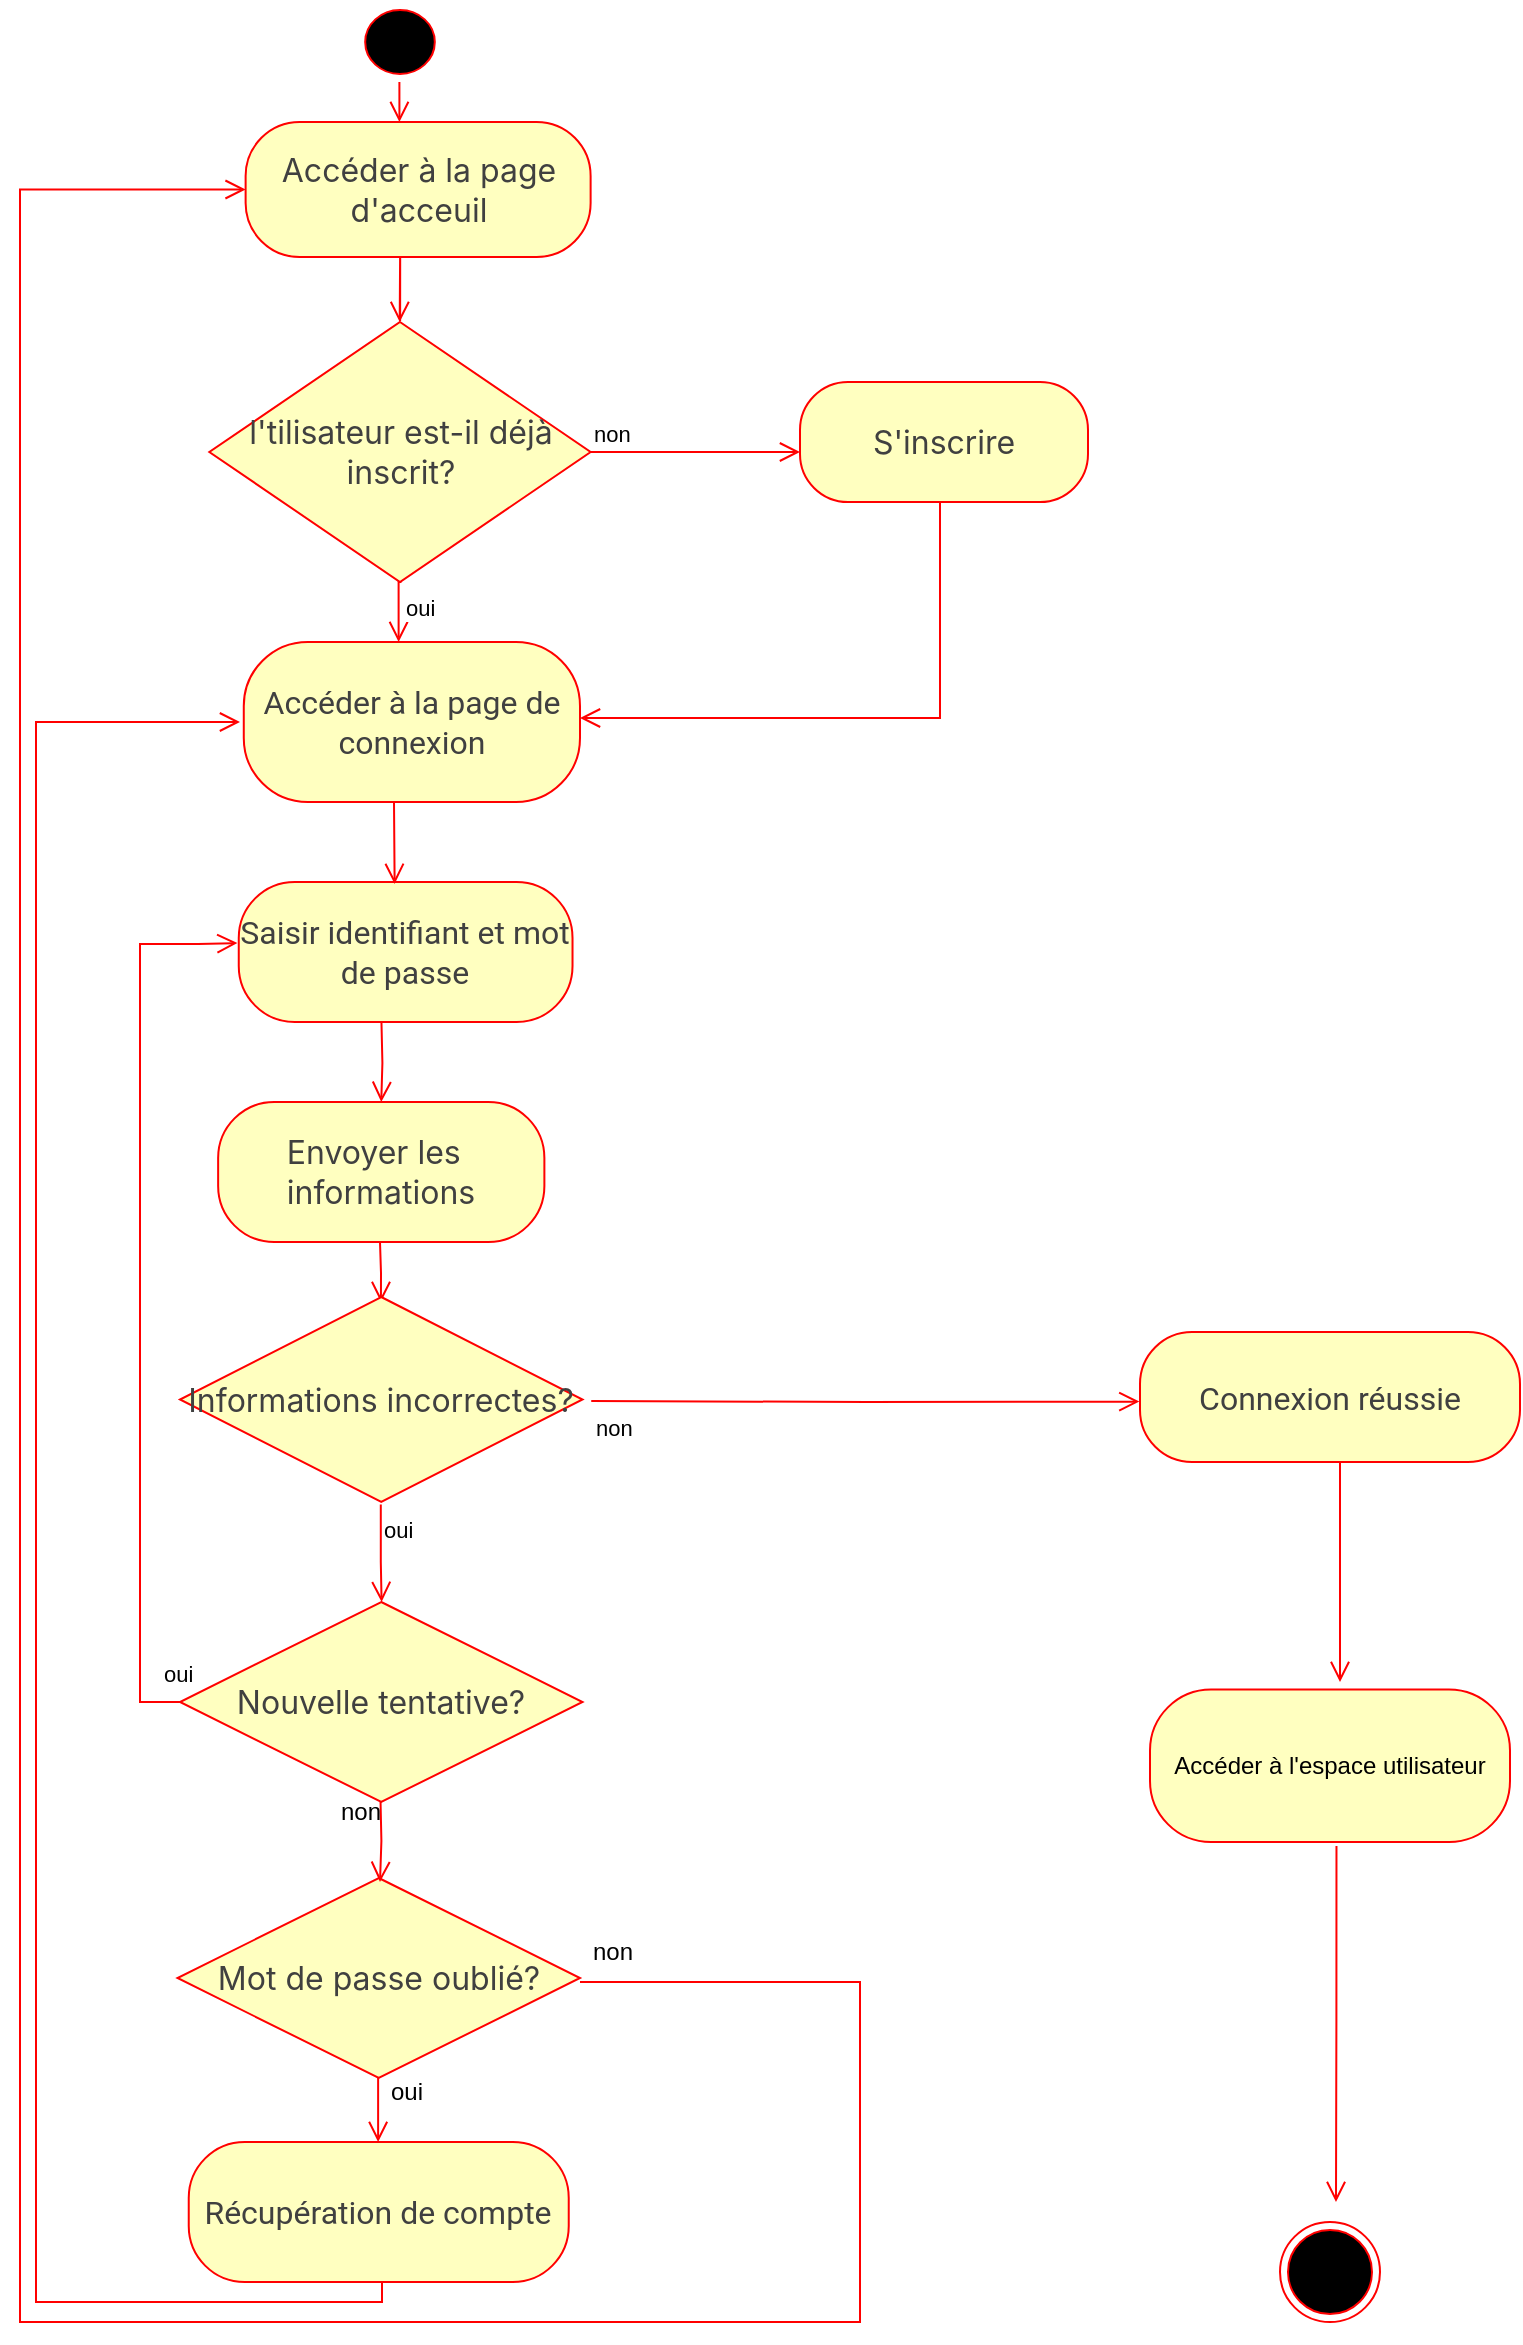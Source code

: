 <mxfile version="26.2.3">
  <diagram name="Page-1" id="eMXHJkmgkza-26GK9PLf">
    <mxGraphModel dx="2125" dy="950" grid="1" gridSize="10" guides="1" tooltips="1" connect="1" arrows="1" fold="1" page="1" pageScale="1" pageWidth="827" pageHeight="1169" math="0" shadow="0">
      <root>
        <mxCell id="0" />
        <mxCell id="1" parent="0" />
        <mxCell id="VynpJV-AGfuolloux9Fp-5" value="" style="ellipse;html=1;shape=startState;fillColor=#000000;strokeColor=#ff0000;" parent="1" vertex="1">
          <mxGeometry x="188.59" width="42.82" height="40" as="geometry" />
        </mxCell>
        <mxCell id="VynpJV-AGfuolloux9Fp-6" value="" style="edgeStyle=orthogonalEdgeStyle;html=1;verticalAlign=bottom;endArrow=open;endSize=8;strokeColor=#ff0000;rounded=0;" parent="1" edge="1">
          <mxGeometry relative="1" as="geometry">
            <mxPoint x="209.85" y="160" as="targetPoint" />
            <mxPoint x="210.07" y="159.5" as="sourcePoint" />
            <Array as="points">
              <mxPoint x="210.07" y="119.5" />
            </Array>
          </mxGeometry>
        </mxCell>
        <mxCell id="VynpJV-AGfuolloux9Fp-7" value="" style="ellipse;html=1;shape=endState;fillColor=#000000;strokeColor=#ff0000;" parent="1" vertex="1">
          <mxGeometry x="650" y="1110" width="50" height="50" as="geometry" />
        </mxCell>
        <mxCell id="VynpJV-AGfuolloux9Fp-8" value="&lt;span id=&quot;docs-internal-guid-4ecc1bc6-7fff-6ce5-8452-18604c7487a4&quot;&gt;&lt;span style=&quot;font-size: 12pt; font-family: Roboto, sans-serif; color: rgb(64, 64, 64); background-color: transparent; font-variant-numeric: normal; font-variant-east-asian: normal; font-variant-alternates: normal; font-variant-position: normal; font-variant-emoji: normal; vertical-align: baseline; white-space-collapse: preserve;&quot;&gt;Accéder à la page de connexion&lt;/span&gt;&lt;/span&gt;" style="rounded=1;whiteSpace=wrap;html=1;arcSize=40;fontColor=#000000;fillColor=#ffffc0;strokeColor=#ff0000;" parent="1" vertex="1">
          <mxGeometry x="131.89" y="320" width="168.11" height="80" as="geometry" />
        </mxCell>
        <mxCell id="VynpJV-AGfuolloux9Fp-14" value="&lt;span style=&quot;color: rgb(64, 64, 64); font-family: Inter, system-ui, -apple-system, BlinkMacSystemFont, &amp;quot;Segoe UI&amp;quot;, Roboto, &amp;quot;Noto Sans&amp;quot;, Ubuntu, Cantarell, &amp;quot;Helvetica Neue&amp;quot;, Oxygen, &amp;quot;Open Sans&amp;quot;, sans-serif; font-size: 16.002px; text-align: left;&quot;&gt;l&#39;tilisateur est-il déjà inscrit?&lt;/span&gt;" style="rhombus;whiteSpace=wrap;html=1;fontColor=#000000;fillColor=#ffffc0;strokeColor=#ff0000;" parent="1" vertex="1">
          <mxGeometry x="114.68" y="160" width="190.63" height="130" as="geometry" />
        </mxCell>
        <mxCell id="VynpJV-AGfuolloux9Fp-15" value="non" style="edgeStyle=orthogonalEdgeStyle;html=1;align=left;verticalAlign=bottom;endArrow=open;endSize=8;strokeColor=#ff0000;rounded=0;exitX=1;exitY=0.5;exitDx=0;exitDy=0;" parent="1" edge="1" source="VynpJV-AGfuolloux9Fp-14">
          <mxGeometry x="-1" relative="1" as="geometry">
            <mxPoint x="410" y="225" as="targetPoint" />
            <mxPoint x="320" y="155" as="sourcePoint" />
          </mxGeometry>
        </mxCell>
        <mxCell id="VynpJV-AGfuolloux9Fp-16" value="oui" style="edgeStyle=orthogonalEdgeStyle;html=1;align=left;verticalAlign=top;endArrow=open;endSize=8;strokeColor=#ff0000;rounded=0;" parent="1" edge="1">
          <mxGeometry x="-1" relative="1" as="geometry">
            <mxPoint x="209.31" y="320" as="targetPoint" />
            <mxPoint x="210.69" y="290" as="sourcePoint" />
            <Array as="points">
              <mxPoint x="210.69" y="290" />
              <mxPoint x="209.69" y="290" />
            </Array>
          </mxGeometry>
        </mxCell>
        <mxCell id="VynpJV-AGfuolloux9Fp-17" value="&lt;span style=&quot;color: rgb(64, 64, 64); font-family: Inter, system-ui, -apple-system, BlinkMacSystemFont, &amp;quot;Segoe UI&amp;quot;, Roboto, &amp;quot;Noto Sans&amp;quot;, Ubuntu, Cantarell, &amp;quot;Helvetica Neue&amp;quot;, Oxygen, &amp;quot;Open Sans&amp;quot;, sans-serif; font-size: 16.002px; text-align: left;&quot;&gt;S&#39;inscrire&lt;/span&gt;" style="rounded=1;whiteSpace=wrap;html=1;arcSize=40;fontColor=#000000;fillColor=#ffffc0;strokeColor=#ff0000;" parent="1" vertex="1">
          <mxGeometry x="410" y="190" width="144" height="60" as="geometry" />
        </mxCell>
        <mxCell id="VynpJV-AGfuolloux9Fp-18" value="" style="edgeStyle=orthogonalEdgeStyle;html=1;verticalAlign=bottom;endArrow=open;endSize=8;strokeColor=#ff0000;rounded=0;" parent="1" edge="1">
          <mxGeometry relative="1" as="geometry">
            <mxPoint x="300" y="358" as="targetPoint" />
            <mxPoint x="470" y="250" as="sourcePoint" />
            <Array as="points">
              <mxPoint x="480" y="250" />
              <mxPoint x="480" y="358" />
            </Array>
          </mxGeometry>
        </mxCell>
        <mxCell id="VynpJV-AGfuolloux9Fp-20" value="&lt;span id=&quot;docs-internal-guid-eeedeadf-7fff-d1c3-1642-94d2237389d4&quot;&gt;&lt;span style=&quot;font-size: 12pt; font-family: Roboto, sans-serif; color: rgb(64, 64, 64); background-color: transparent; font-variant-numeric: normal; font-variant-east-asian: normal; font-variant-alternates: normal; font-variant-position: normal; font-variant-emoji: normal; vertical-align: baseline; white-space-collapse: preserve;&quot;&gt;Saisir identifiant et mot de passe&lt;/span&gt;&lt;/span&gt;" style="rounded=1;whiteSpace=wrap;html=1;arcSize=40;fontColor=#000000;fillColor=#ffffc0;strokeColor=#ff0000;" parent="1" vertex="1">
          <mxGeometry x="129.38" y="440" width="166.88" height="70" as="geometry" />
        </mxCell>
        <mxCell id="VynpJV-AGfuolloux9Fp-21" value="" style="edgeStyle=orthogonalEdgeStyle;html=1;verticalAlign=bottom;endArrow=open;endSize=8;strokeColor=#ff0000;rounded=0;entryX=0.5;entryY=0;entryDx=0;entryDy=0;" parent="1" edge="1" target="smAhoHIi0Y0n3w3vJCs2-1">
          <mxGeometry relative="1" as="geometry">
            <mxPoint x="200.36" y="570" as="targetPoint" />
            <mxPoint x="200.73" y="510" as="sourcePoint" />
            <Array as="points" />
          </mxGeometry>
        </mxCell>
        <mxCell id="VynpJV-AGfuolloux9Fp-22" value="" style="edgeStyle=orthogonalEdgeStyle;html=1;verticalAlign=bottom;endArrow=open;endSize=8;strokeColor=#ff0000;rounded=0;entryX=0.467;entryY=0.014;entryDx=0;entryDy=0;entryPerimeter=0;" parent="1" target="VynpJV-AGfuolloux9Fp-20" edge="1">
          <mxGeometry relative="1" as="geometry">
            <mxPoint x="209" y="360" as="targetPoint" />
            <mxPoint x="210" y="400" as="sourcePoint" />
            <Array as="points">
              <mxPoint x="207" y="400" />
              <mxPoint x="207" y="400" />
            </Array>
          </mxGeometry>
        </mxCell>
        <mxCell id="VynpJV-AGfuolloux9Fp-27" value="" style="edgeStyle=orthogonalEdgeStyle;html=1;align=left;verticalAlign=top;endArrow=open;endSize=8;strokeColor=#ff0000;rounded=0;" parent="1" edge="1">
          <mxGeometry x="-1" relative="1" as="geometry">
            <mxPoint x="200.46" y="650" as="targetPoint" />
            <mxPoint x="200" y="620" as="sourcePoint" />
          </mxGeometry>
        </mxCell>
        <mxCell id="VynpJV-AGfuolloux9Fp-32" value="&lt;span style=&quot;color: rgb(64, 64, 64); font-family: Inter, system-ui, -apple-system, BlinkMacSystemFont, &amp;quot;Segoe UI&amp;quot;, Roboto, &amp;quot;Noto Sans&amp;quot;, Ubuntu, Cantarell, &amp;quot;Helvetica Neue&amp;quot;, Oxygen, &amp;quot;Open Sans&amp;quot;, sans-serif; font-size: 16.002px; text-align: left;&quot;&gt;Informations incorrectes?&lt;/span&gt;" style="rhombus;whiteSpace=wrap;html=1;fontColor=#000000;fillColor=#ffffc0;strokeColor=#ff0000;" parent="1" vertex="1">
          <mxGeometry x="100" y="647.5" width="201.25" height="102.5" as="geometry" />
        </mxCell>
        <mxCell id="VynpJV-AGfuolloux9Fp-34" value="oui" style="edgeStyle=orthogonalEdgeStyle;html=1;align=left;verticalAlign=top;endArrow=open;endSize=8;strokeColor=#ff0000;rounded=0;exitX=0.493;exitY=1.017;exitDx=0;exitDy=0;exitPerimeter=0;" parent="1" edge="1">
          <mxGeometry x="-1" relative="1" as="geometry">
            <mxPoint x="200.8" y="800" as="targetPoint" />
            <mxPoint x="200.396" y="751.25" as="sourcePoint" />
            <Array as="points">
              <mxPoint x="200.8" y="780" />
              <mxPoint x="200.8" y="780" />
            </Array>
          </mxGeometry>
        </mxCell>
        <mxCell id="VynpJV-AGfuolloux9Fp-39" value="&lt;span id=&quot;docs-internal-guid-38f061cf-7fff-fb0f-99fc-b99cfcf55fa8&quot;&gt;&lt;span style=&quot;font-size: 12pt; font-family: Roboto, sans-serif; color: rgb(64, 64, 64); background-color: transparent; font-variant-numeric: normal; font-variant-east-asian: normal; font-variant-alternates: normal; font-variant-position: normal; font-variant-emoji: normal; vertical-align: baseline; white-space-collapse: preserve;&quot;&gt;Récupération de compte&lt;/span&gt;&lt;/span&gt;" style="rounded=1;whiteSpace=wrap;html=1;arcSize=40;fontColor=#000000;fillColor=#ffffc0;strokeColor=#ff0000;" parent="1" vertex="1">
          <mxGeometry x="104.37" y="1070" width="190" height="70" as="geometry" />
        </mxCell>
        <mxCell id="VynpJV-AGfuolloux9Fp-48" value="non" style="edgeStyle=orthogonalEdgeStyle;html=1;align=left;verticalAlign=top;endArrow=open;endSize=8;strokeColor=#ff0000;rounded=0;" parent="1" edge="1">
          <mxGeometry x="-1" relative="1" as="geometry">
            <mxPoint x="579.68" y="699.81" as="targetPoint" />
            <mxPoint x="305.62" y="699.5" as="sourcePoint" />
          </mxGeometry>
        </mxCell>
        <mxCell id="smAhoHIi0Y0n3w3vJCs2-1" value="&lt;div style=&quot;text-align: left;&quot;&gt;&lt;span style=&quot;color: rgb(64, 64, 64); font-family: Inter, system-ui, -apple-system, BlinkMacSystemFont, &amp;quot;Segoe UI&amp;quot;, Roboto, &amp;quot;Noto Sans&amp;quot;, Ubuntu, Cantarell, &amp;quot;Helvetica Neue&amp;quot;, Oxygen, &amp;quot;Open Sans&amp;quot;, sans-serif; font-size: 16.002px;&quot;&gt;Envoyer les&amp;nbsp;&lt;/span&gt;&lt;/div&gt;&lt;div style=&quot;text-align: left;&quot;&gt;&lt;span style=&quot;color: rgb(64, 64, 64); font-family: Inter, system-ui, -apple-system, BlinkMacSystemFont, &amp;quot;Segoe UI&amp;quot;, Roboto, &amp;quot;Noto Sans&amp;quot;, Ubuntu, Cantarell, &amp;quot;Helvetica Neue&amp;quot;, Oxygen, &amp;quot;Open Sans&amp;quot;, sans-serif; font-size: 16.002px;&quot;&gt;informations&lt;/span&gt;&lt;/div&gt;" style="rounded=1;whiteSpace=wrap;html=1;arcSize=40;fontColor=#000000;fillColor=#ffffc0;strokeColor=#ff0000;" parent="1" vertex="1">
          <mxGeometry x="119.07" y="550" width="163.12" height="70" as="geometry" />
        </mxCell>
        <mxCell id="smAhoHIi0Y0n3w3vJCs2-5" value="" style="edgeStyle=orthogonalEdgeStyle;html=1;verticalAlign=bottom;endArrow=open;endSize=8;strokeColor=#ff0000;rounded=0;exitX=0.5;exitY=1;exitDx=0;exitDy=0;" parent="1" edge="1" source="VynpJV-AGfuolloux9Fp-39">
          <mxGeometry relative="1" as="geometry">
            <mxPoint x="130" y="360" as="targetPoint" />
            <mxPoint x="94.67" y="1159.97" as="sourcePoint" />
            <Array as="points">
              <mxPoint x="201" y="1140" />
              <mxPoint x="201" y="1150" />
              <mxPoint x="28" y="1150" />
              <mxPoint x="28" y="360" />
            </Array>
          </mxGeometry>
        </mxCell>
        <mxCell id="smAhoHIi0Y0n3w3vJCs2-7" value="" style="edgeStyle=orthogonalEdgeStyle;html=1;verticalAlign=bottom;endArrow=open;endSize=8;strokeColor=#ff0000;rounded=0;exitX=0.518;exitY=1.026;exitDx=0;exitDy=0;exitPerimeter=0;" parent="1" edge="1" source="aam_4js0MpayMjDc0RfM-6">
          <mxGeometry relative="1" as="geometry">
            <mxPoint x="678" y="1100" as="targetPoint" />
            <mxPoint x="674.49" y="920" as="sourcePoint" />
          </mxGeometry>
        </mxCell>
        <mxCell id="aam_4js0MpayMjDc0RfM-5" value="&lt;span style=&quot;color: rgb(64, 64, 64); font-family: Inter, system-ui, -apple-system, BlinkMacSystemFont, &amp;quot;Segoe UI&amp;quot;, Roboto, &amp;quot;Noto Sans&amp;quot;, Ubuntu, Cantarell, &amp;quot;Helvetica Neue&amp;quot;, Oxygen, &amp;quot;Open Sans&amp;quot;, sans-serif; font-size: 16.002px; text-align: left;&quot;&gt;Mot de passe oublié?&lt;/span&gt;" style="rhombus;whiteSpace=wrap;html=1;fontColor=#000000;fillColor=#ffffc0;strokeColor=#ff0000;" vertex="1" parent="1">
          <mxGeometry x="98.75" y="938" width="201.25" height="100" as="geometry" />
        </mxCell>
        <mxCell id="aam_4js0MpayMjDc0RfM-6" value="Accéder à l&#39;espace utilisateur" style="rounded=1;whiteSpace=wrap;html=1;arcSize=40;fontColor=#000000;fillColor=#ffffc0;strokeColor=#ff0000;" vertex="1" parent="1">
          <mxGeometry x="585" y="843.75" width="180" height="76.25" as="geometry" />
        </mxCell>
        <mxCell id="aam_4js0MpayMjDc0RfM-8" value="&lt;span id=&quot;docs-internal-guid-be5fb70a-7fff-26f3-3a0f-3e507117ec9a&quot;&gt;&lt;span style=&quot;font-size: 12pt; font-family: Roboto, sans-serif; color: rgb(64, 64, 64); background-color: transparent; font-variant-numeric: normal; font-variant-east-asian: normal; font-variant-alternates: normal; font-variant-position: normal; font-variant-emoji: normal; vertical-align: baseline; white-space-collapse: preserve;&quot;&gt;Connexion réussie&lt;/span&gt;&lt;/span&gt;" style="rounded=1;whiteSpace=wrap;html=1;arcSize=40;fontColor=#000000;fillColor=#ffffc0;strokeColor=#ff0000;" vertex="1" parent="1">
          <mxGeometry x="580" y="665" width="190" height="65" as="geometry" />
        </mxCell>
        <mxCell id="aam_4js0MpayMjDc0RfM-9" value="" style="edgeStyle=orthogonalEdgeStyle;html=1;verticalAlign=bottom;endArrow=open;endSize=8;strokeColor=#ff0000;rounded=0;" edge="1" parent="1">
          <mxGeometry relative="1" as="geometry">
            <mxPoint x="680" y="840" as="targetPoint" />
            <mxPoint x="682.502" y="730" as="sourcePoint" />
            <Array as="points">
              <mxPoint x="680" y="730" />
            </Array>
          </mxGeometry>
        </mxCell>
        <mxCell id="aam_4js0MpayMjDc0RfM-10" value="" style="edgeStyle=orthogonalEdgeStyle;html=1;verticalAlign=bottom;endArrow=open;endSize=8;strokeColor=#ff0000;rounded=0;" edge="1" parent="1">
          <mxGeometry relative="1" as="geometry">
            <mxPoint x="200" y="940" as="targetPoint" />
            <mxPoint x="200.232" y="898" as="sourcePoint" />
          </mxGeometry>
        </mxCell>
        <mxCell id="aam_4js0MpayMjDc0RfM-12" value="&lt;span style=&quot;color: rgb(64, 64, 64); font-family: Inter, system-ui, -apple-system, BlinkMacSystemFont, &amp;quot;Segoe UI&amp;quot;, Roboto, &amp;quot;Noto Sans&amp;quot;, Ubuntu, Cantarell, &amp;quot;Helvetica Neue&amp;quot;, Oxygen, &amp;quot;Open Sans&amp;quot;, sans-serif; font-size: 16.002px; text-align: left;&quot;&gt;Nouvelle tentative?&lt;/span&gt;" style="rhombus;whiteSpace=wrap;html=1;fontColor=#000000;fillColor=#ffffc0;strokeColor=#ff0000;" vertex="1" parent="1">
          <mxGeometry x="100" y="800" width="201.25" height="100" as="geometry" />
        </mxCell>
        <mxCell id="aam_4js0MpayMjDc0RfM-13" value="" style="edgeStyle=orthogonalEdgeStyle;html=1;verticalAlign=bottom;endArrow=open;endSize=8;strokeColor=#ff0000;rounded=0;entryX=0;entryY=0.5;entryDx=0;entryDy=0;" edge="1" parent="1" target="aam_4js0MpayMjDc0RfM-19">
          <mxGeometry relative="1" as="geometry">
            <mxPoint x="20" y="40" as="targetPoint" />
            <mxPoint x="300" y="990" as="sourcePoint" />
            <Array as="points">
              <mxPoint x="440" y="990" />
              <mxPoint x="440" y="1160" />
              <mxPoint x="20" y="1160" />
              <mxPoint x="20" y="94" />
            </Array>
          </mxGeometry>
        </mxCell>
        <mxCell id="aam_4js0MpayMjDc0RfM-14" value="non" style="text;html=1;align=center;verticalAlign=middle;resizable=0;points=[];autosize=1;strokeColor=none;fillColor=none;" vertex="1" parent="1">
          <mxGeometry x="170" y="890" width="40" height="30" as="geometry" />
        </mxCell>
        <mxCell id="aam_4js0MpayMjDc0RfM-19" value="&lt;span style=&quot;color: rgb(64, 64, 64); font-family: Inter, system-ui, -apple-system, BlinkMacSystemFont, &amp;quot;Segoe UI&amp;quot;, Roboto, &amp;quot;Noto Sans&amp;quot;, Ubuntu, Cantarell, &amp;quot;Helvetica Neue&amp;quot;, Oxygen, &amp;quot;Open Sans&amp;quot;, sans-serif; font-size: 16.002px; text-align: left;&quot;&gt;Accéder à la page d&#39;acceuil&lt;/span&gt;" style="rounded=1;whiteSpace=wrap;html=1;arcSize=40;fontColor=#000000;fillColor=#ffffc0;strokeColor=#ff0000;" vertex="1" parent="1">
          <mxGeometry x="132.81" y="60" width="172.5" height="67.5" as="geometry" />
        </mxCell>
        <mxCell id="aam_4js0MpayMjDc0RfM-20" value="oui" style="edgeStyle=orthogonalEdgeStyle;html=1;align=left;verticalAlign=top;endArrow=open;endSize=8;strokeColor=#ff0000;rounded=0;entryX=-0.004;entryY=0.436;entryDx=0;entryDy=0;entryPerimeter=0;" edge="1" parent="1" target="VynpJV-AGfuolloux9Fp-20">
          <mxGeometry x="-0.791" y="-10" relative="1" as="geometry">
            <mxPoint x="109.38" y="445" as="targetPoint" />
            <mxPoint x="100" y="850" as="sourcePoint" />
            <Array as="points">
              <mxPoint x="80" y="850" />
              <mxPoint x="80" y="471" />
              <mxPoint x="109" y="471" />
            </Array>
            <mxPoint as="offset" />
          </mxGeometry>
        </mxCell>
        <mxCell id="aam_4js0MpayMjDc0RfM-25" value="non" style="text;html=1;align=center;verticalAlign=middle;resizable=0;points=[];autosize=1;strokeColor=none;fillColor=none;" vertex="1" parent="1">
          <mxGeometry x="295.63" y="960" width="40" height="30" as="geometry" />
        </mxCell>
        <mxCell id="aam_4js0MpayMjDc0RfM-26" value="" style="edgeStyle=orthogonalEdgeStyle;html=1;verticalAlign=bottom;endArrow=open;endSize=8;strokeColor=#ff0000;rounded=0;" edge="1" parent="1">
          <mxGeometry relative="1" as="geometry">
            <mxPoint x="199.06" y="1070" as="targetPoint" />
            <mxPoint x="199.06" y="1038" as="sourcePoint" />
          </mxGeometry>
        </mxCell>
        <mxCell id="aam_4js0MpayMjDc0RfM-27" value="oui" style="text;html=1;align=center;verticalAlign=middle;resizable=0;points=[];autosize=1;strokeColor=none;fillColor=none;" vertex="1" parent="1">
          <mxGeometry x="192.82" y="1030" width="40" height="30" as="geometry" />
        </mxCell>
        <mxCell id="aam_4js0MpayMjDc0RfM-31" value="" style="edgeStyle=orthogonalEdgeStyle;html=1;verticalAlign=bottom;endArrow=open;endSize=8;strokeColor=#ff0000;rounded=0;" edge="1" parent="1">
          <mxGeometry relative="1" as="geometry">
            <mxPoint x="209.71" y="59.97" as="targetPoint" />
            <mxPoint x="209.71" y="49.97" as="sourcePoint" />
            <Array as="points">
              <mxPoint x="208.88" y="40" />
            </Array>
          </mxGeometry>
        </mxCell>
      </root>
    </mxGraphModel>
  </diagram>
</mxfile>

